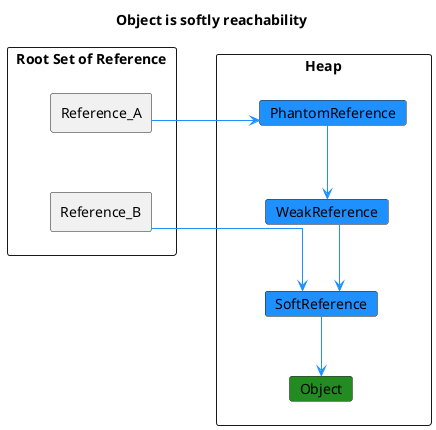 @startuml
'skinparam nodesep 10
'skinparam ranksep 20
skinparam linetype ortho

title
	Object is softly reachability
end title

rectangle "Root Set of Reference" {
	rectangle Reference_A {
	}
	rectangle Reference_B {
	}

	Reference_A -[hidden]d- Reference_B

}

rectangle Heap {
	card PhantomReference #DodgerBlue{
	}
	card WeakReference #DodgerBlue{
	}
	card SoftReference #DodgerBlue{
	}

	card Object #ForestGreen {
	}

	PhantomReference -d-> WeakReference #DodgerBlue
	WeakReference -d-> SoftReference #DodgerBlue
	SoftReference -d-> Object #DodgerBlue
}

"Root Set of Reference" -[hidden]r- Heap
Reference_A -l-> PhantomReference #DodgerBlue
Reference_B --> SoftReference #DodgerBlue

@enduml